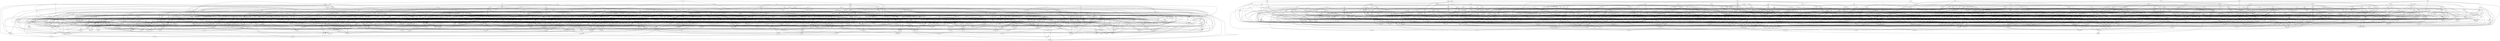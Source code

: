 digraph G {

  rankdir=TB

  graph [ dpi = 300 ]

  1 [label="vtj"]
  2 [label="jvn"]
  3 [label="jzt"]
  4 [label="jcf"]
  5 [label="ccj"]
  6 [label="bgz"]
  7 [label="qxc"]
  8 [label="jqt"]
  9 [label="gkj"]
  10 [label="crd"]
  11 [label="cpd"]
  12 [label="mfx"]
  13 [label="cjg"]
  14 [label="nfh"]
  15 [label="zkn"]
  16 [label="kfz"]
  17 [label="tmz"]
  18 [label="rlv"]
  19 [label="lhc"]
  20 [label="szn"]
  21 [label="hbs"]
  22 [label="qdm"]
  23 [label="tck"]
  24 [label="fff"]
  25 [label="mfj"]
  26 [label="grc"]
  27 [label="dbb"]
  28 [label="ndd"]
  29 [label="snv"]
  30 [label="jll"]
  31 [label="rqt"]
  32 [label="bbm"]
  33 [label="fld"]
  34 [label="hjz"]
  35 [label="znd"]
  36 [label="hgs"]
  37 [label="xdj"]
  38 [label="bcm"]
  39 [label="ssj"]
  40 [label="pdd"]
  41 [label="mfs"]
  42 [label="rbj"]
  43 [label="grl"]
  44 [label="zsz"]
  45 [label="gpn"]
  46 [label="cvs"]
  47 [label="hkj"]
  48 [label="gsj"]
  49 [label="bch"]
  50 [label="dqr"]
  51 [label="ldf"]
  52 [label="fpc"]
  53 [label="vjk"]
  54 [label="qfk"]
  55 [label="jzv"]
  56 [label="rgk"]
  57 [label="bfl"]
  58 [label="vbq"]
  59 [label="jlj"]
  60 [label="bjb"]
  61 [label="nkq"]
  62 [label="nqc"]
  63 [label="xgp"]
  64 [label="blj"]
  65 [label="krx"]
  66 [label="tcb"]
  67 [label="fxt"]
  68 [label="tvq"]
  69 [label="knq"]
  70 [label="xmr"]
  71 [label="psv"]
  72 [label="llq"]
  73 [label="bdt"]
  74 [label="zqk"]
  75 [label="rgt"]
  76 [label="vfh"]
  77 [label="clx"]
  78 [label="gxm"]
  79 [label="vls"]
  80 [label="mgj"]
  81 [label="gnx"]
  82 [label="lfr"]
  83 [label="xhb"]
  84 [label="msh"]
  85 [label="mtm"]
  86 [label="vhn"]
  87 [label="xbk"]
  88 [label="xbb"]
  89 [label="jlq"]
  90 [label="bqb"]
  91 [label="vdd"]
  92 [label="jhd"]
  93 [label="kcp"]
  94 [label="khf"]
  95 [label="qkt"]
  96 [label="skv"]
  97 [label="fgz"]
  98 [label="snl"]
  99 [label="dzm"]
  100 [label="dfr"]
  101 [label="ddr"]
  102 [label="jkl"]
  103 [label="ttm"]
  104 [label="tkc"]
  105 [label="rkx"]
  106 [label="hpk"]
  107 [label="grb"]
  108 [label="ccr"]
  109 [label="fzk"]
  110 [label="rkk"]
  111 [label="zmn"]
  112 [label="ldt"]
  113 [label="jnv"]
  114 [label="sfg"]
  115 [label="lkz"]
  116 [label="vmq"]
  117 [label="vcz"]
  118 [label="fcc"]
  119 [label="vqj"]
  120 [label="qxr"]
  121 [label="xkc"]
  122 [label="nmt"]
  123 [label="lxr"]
  124 [label="ftl"]
  125 [label="qln"]
  126 [label="xhl"]
  127 [label="fml"]
  128 [label="sgv"]
  129 [label="rsn"]
  130 [label="qjk"]
  131 [label="zql"]
  132 [label="fbx"]
  133 [label="fmf"]
  134 [label="hrx"]
  135 [label="kzt"]
  136 [label="zrq"]
  137 [label="xkh"]
  138 [label="mkd"]
  139 [label="jgj"]
  140 [label="hjk"]
  141 [label="tfp"]
  142 [label="zxx"]
  143 [label="hmt"]
  144 [label="ntr"]
  145 [label="fhq"]
  146 [label="rjv"]
  147 [label="kxc"]
  148 [label="hgt"]
  149 [label="fbs"]
  150 [label="hfl"]
  151 [label="gmc"]
  152 [label="lkp"]
  153 [label="nlx"]
  154 [label="vmp"]
  155 [label="jfb"]
  156 [label="jfz"]
  157 [label="vmt"]
  158 [label="hxp"]
  159 [label="rvc"]
  160 [label="sjg"]
  161 [label="nff"]
  162 [label="fcx"]
  163 [label="kpl"]
  164 [label="xhm"]
  165 [label="bxx"]
  166 [label="pnv"]
  167 [label="kfb"]
  168 [label="jfj"]
  169 [label="dhg"]
  170 [label="gvf"]
  171 [label="rhr"]
  172 [label="nmj"]
  173 [label="tzm"]
  174 [label="gvm"]
  175 [label="jtl"]
  176 [label="qxh"]
  177 [label="xrt"]
  178 [label="kfj"]
  179 [label="bzs"]
  180 [label="pmb"]
  181 [label="cqj"]
  182 [label="lbr"]
  183 [label="xfh"]
  184 [label="lhn"]
  185 [label="nbp"]
  186 [label="qvc"]
  187 [label="qbf"]
  188 [label="tpm"]
  189 [label="cdj"]
  190 [label="kjj"]
  191 [label="thx"]
  192 [label="kfx"]
  193 [label="vdp"]
  194 [label="hsg"]
  195 [label="bsx"]
  196 [label="hps"]
  197 [label="dns"]
  198 [label="rbs"]
  199 [label="dtj"]
  200 [label="dzp"]
  201 [label="zxl"]
  202 [label="vmb"]
  203 [label="fxv"]
  204 [label="cqh"]
  205 [label="rfh"]
  206 [label="vhd"]
  207 [label="pzd"]
  208 [label="vgx"]
  209 [label="pzg"]
  210 [label="gnm"]
  211 [label="rxx"]
  212 [label="ddv"]
  213 [label="xfm"]
  214 [label="hlf"]
  215 [label="pbd"]
  216 [label="rfj"]
  217 [label="xmx"]
  218 [label="mbl"]
  219 [label="vpl"]
  220 [label="nsl"]
  221 [label="tfm"]
  222 [label="fqp"]
  223 [label="nfk"]
  224 [label="ctv"]
  225 [label="hnz"]
  226 [label="tlp"]
  227 [label="jbt"]
  228 [label="szd"]
  229 [label="jpd"]
  230 [label="vtv"]
  231 [label="hfc"]
  232 [label="zsb"]
  233 [label="nrz"]
  234 [label="kzd"]
  235 [label="tnb"]
  236 [label="cfn"]
  237 [label="lhq"]
  238 [label="ndr"]
  239 [label="ngc"]
  240 [label="vhh"]
  241 [label="scj"]
  242 [label="sbd"]
  243 [label="svs"]
  244 [label="dkt"]
  245 [label="kmh"]
  246 [label="ztz"]
  247 [label="pgq"]
  248 [label="tgv"]
  249 [label="xqk"]
  250 [label="nbv"]
  251 [label="rdn"]
  252 [label="fdl"]
  253 [label="ksb"]
  254 [label="knb"]
  255 [label="sbq"]
  256 [label="tgm"]
  257 [label="kxb"]
  258 [label="fcf"]
  259 [label="tzt"]
  260 [label="cxz"]
  261 [label="lkl"]
  262 [label="xkv"]
  263 [label="lpl"]
  264 [label="vtt"]
  265 [label="qgx"]
  266 [label="jhk"]
  267 [label="tdx"]
  268 [label="gds"]
  269 [label="gvl"]
  270 [label="dqp"]
  271 [label="sqh"]
  272 [label="gsm"]
  273 [label="mtc"]
  274 [label="vtq"]
  275 [label="qjh"]
  276 [label="cbh"]
  277 [label="ljm"]
  278 [label="cdv"]
  279 [label="rlb"]
  280 [label="dmz"]
  281 [label="zrz"]
  282 [label="fvj"]
  283 [label="ckj"]
  284 [label="qsf"]
  285 [label="zzg"]
  286 [label="jcl"]
  287 [label="hgd"]
  288 [label="mdr"]
  289 [label="qdn"]
  290 [label="gkb"]
  291 [label="mrl"]
  292 [label="xpp"]
  293 [label="fxn"]
  294 [label="jxx"]
  295 [label="zxv"]
  296 [label="pkx"]
  297 [label="zll"]
  298 [label="xfr"]
  299 [label="bvj"]
  300 [label="ncv"]
  301 [label="bjs"]
  302 [label="gkt"]
  303 [label="rqx"]
  304 [label="xcz"]
  305 [label="dmj"]
  306 [label="bkh"]
  307 [label="znt"]
  308 [label="mpj"]
  309 [label="tpr"]
  310 [label="vms"]
  311 [label="htr"]
  312 [label="rvb"]
  313 [label="crh"]
  314 [label="mft"]
  315 [label="jkb"]
  316 [label="xkt"]
  317 [label="ktk"]
  318 [label="xbt"]
  319 [label="tsb"]
  320 [label="qls"]
  321 [label="dnn"]
  322 [label="lnb"]
  323 [label="cbg"]
  324 [label="cfm"]
  325 [label="llt"]
  326 [label="pqr"]
  327 [label="bpt"]
  328 [label="bxz"]
  329 [label="bmm"]
  330 [label="pzf"]
  331 [label="xsq"]
  332 [label="cgp"]
  333 [label="lss"]
  334 [label="jdv"]
  335 [label="dhj"]
  336 [label="nhx"]
  337 [label="qdb"]
  338 [label="dlc"]
  339 [label="rcq"]
  340 [label="drm"]
  341 [label="lqn"]
  342 [label="qnh"]
  343 [label="xvr"]
  344 [label="ccv"]
  345 [label="zmd"]
  346 [label="mvr"]
  347 [label="pcr"]
  348 [label="hkk"]
  349 [label="jtm"]
  350 [label="nbh"]
  351 [label="dps"]
  352 [label="njh"]
  353 [label="vkx"]
  354 [label="dxk"]
  355 [label="qbx"]
  356 [label="jsx"]
  357 [label="khd"]
  358 [label="jgl"]
  359 [label="prx"]
  360 [label="ntd"]
  361 [label="mdx"]
  362 [label="ggn"]
  363 [label="hzr"]
  364 [label="mfh"]
  365 [label="fcd"]
  366 [label="lsl"]
  367 [label="vdn"]
  368 [label="pxf"]
  369 [label="kch"]
  370 [label="dzv"]
  371 [label="ttf"]
  372 [label="zrc"]
  373 [label="scs"]
  374 [label="ccq"]
  375 [label="bgl"]
  376 [label="xvb"]
  377 [label="ggx"]
  378 [label="skp"]
  379 [label="rvk"]
  380 [label="mlv"]
  381 [label="vfd"]
  382 [label="mfl"]
  383 [label="mkr"]
  384 [label="lnh"]
  385 [label="clv"]
  386 [label="jks"]
  387 [label="krr"]
  388 [label="kqb"]
  389 [label="nst"]
  390 [label="bsc"]
  391 [label="pjh"]
  392 [label="sbk"]
  393 [label="zkr"]
  394 [label="pkz"]
  395 [label="qzm"]
  396 [label="lkj"]
  397 [label="kqh"]
  398 [label="tsl"]
  399 [label="gbn"]
  400 [label="kqp"]
  401 [label="lxn"]
  402 [label="mhm"]
  403 [label="xfs"]
  404 [label="zzx"]
  405 [label="sxp"]
  406 [label="qdh"]
  407 [label="dmr"]
  408 [label="hfp"]
  409 [label="mmd"]
  410 [label="rxn"]
  411 [label="htc"]
  412 [label="shb"]
  413 [label="xfx"]
  414 [label="cfr"]
  415 [label="bxc"]
  416 [label="lbl"]
  417 [label="lrj"]
  418 [label="llg"]
  419 [label="vzz"]
  420 [label="qrr"]
  421 [label="rbf"]
  422 [label="nnj"]
  423 [label="qtl"]
  424 [label="dsm"]
  425 [label="nrh"]
  426 [label="mfq"]
  427 [label="gnt"]
  428 [label="sjb"]
  429 [label="vcg"]
  430 [label="gjz"]
  431 [label="fvt"]
  432 [label="nsz"]
  433 [label="gmq"]
  434 [label="shm"]
  435 [label="tzx"]
  436 [label="zjg"]
  437 [label="bkr"]
  438 [label="qht"]
  439 [label="xtk"]
  440 [label="vxv"]
  441 [label="nkz"]
  442 [label="hlt"]
  443 [label="rfp"]
  444 [label="qnk"]
  445 [label="qkn"]
  446 [label="xds"]
  447 [label="dsp"]
  448 [label="pcs"]
  449 [label="pzs"]
  450 [label="zmc"]
  451 [label="gvv"]
  452 [label="gvs"]
  453 [label="mgx"]
  454 [label="czp"]
  455 [label="grs"]
  456 [label="zps"]
  457 [label="dtc"]
  458 [label="bfs"]
  459 [label="dbl"]
  460 [label="mkb"]
  461 [label="mlt"]
  462 [label="zjz"]
  463 [label="qpk"]
  464 [label="tjs"]
  465 [label="xxj"]
  466 [label="bvs"]
  467 [label="lvf"]
  468 [label="dtx"]
  469 [label="frz"]
  470 [label="jhv"]
  471 [label="fgv"]
  472 [label="tpt"]
  473 [label="sbs"]
  474 [label="sgs"]
  475 [label="kfp"]
  476 [label="xmb"]
  477 [label="cqk"]
  478 [label="xpv"]
  479 [label="vzq"]
  480 [label="vst"]
  481 [label="mhs"]
  482 [label="vbh"]
  483 [label="dvk"]
  484 [label="ksq"]
  485 [label="fvr"]
  486 [label="hpf"]
  487 [label="ddj"]
  488 [label="djp"]
  489 [label="bmv"]
  490 [label="gff"]
  491 [label="gxq"]
  492 [label="pll"]
  493 [label="rrv"]
  494 [label="dnh"]
  495 [label="xkq"]
  496 [label="nzl"]
  497 [label="dbd"]
  498 [label="xgz"]
  499 [label="rxh"]
  500 [label="lhh"]
  501 [label="mjk"]
  502 [label="bgm"]
  503 [label="pvc"]
  504 [label="xtm"]
  505 [label="pfq"]
  506 [label="vjh"]
  507 [label="gzs"]
  508 [label="ttc"]
  509 [label="jxg"]
  510 [label="qrv"]
  511 [label="ptr"]
  512 [label="qhk"]
  513 [label="tsc"]
  514 [label="bqf"]
  515 [label="lvd"]
  516 [label="tth"]
  517 [label="kcb"]
  518 [label="lbk"]
  519 [label="dmb"]
  520 [label="hkp"]
  521 [label="rfg"]
  522 [label="rhd"]
  523 [label="gfh"]
  524 [label="gps"]
  525 [label="xhn"]
  526 [label="kpt"]
  527 [label="sgq"]
  528 [label="qbc"]
  529 [label="bxj"]
  530 [label="lpx"]
  531 [label="mck"]
  532 [label="ckp"]
  533 [label="npt"]
  534 [label="fhg"]
  535 [label="jss"]
  536 [label="rkg"]
  537 [label="clb"]
  538 [label="pbj"]
  539 [label="gjq"]
  540 [label="hmp"]
  541 [label="zxg"]
  542 [label="sqg"]
  543 [label="nds"]
  544 [label="smc"]
  545 [label="tdf"]
  546 [label="chp"]
  547 [label="tbv"]
  548 [label="hdk"]
  549 [label="mxr"]
  550 [label="zcx"]
  551 [label="jgx"]
  552 [label="hnt"]
  553 [label="hlj"]
  554 [label="drc"]
  555 [label="jsc"]
  556 [label="vkb"]
  557 [label="slr"]
  558 [label="tzr"]
  559 [label="lcj"]
  560 [label="jxh"]
  561 [label="sxz"]
  562 [label="ztf"]
  563 [label="lzr"]
  564 [label="vmc"]
  565 [label="rpt"]
  566 [label="sdj"]
  567 [label="jjr"]
  568 [label="htm"]
  569 [label="kbx"]
  570 [label="vpn"]
  571 [label="dvd"]
  572 [label="kkx"]
  573 [label="jzh"]
  574 [label="ztx"]
  575 [label="rbv"]
  576 [label="fzt"]
  577 [label="qkq"]
  578 [label="jxb"]
  579 [label="dvb"]
  580 [label="fsh"]
  581 [label="qdr"]
  582 [label="ndm"]
  583 [label="sff"]
  584 [label="kkh"]
  585 [label="tgs"]
  586 [label="tkx"]
  587 [label="dsv"]
  588 [label="ntz"]
  589 [label="khl"]
  590 [label="zpc"]
  591 [label="hdd"]
  592 [label="xpb"]
  593 [label="hsz"]
  594 [label="qtv"]
  595 [label="hbv"]
  596 [label="gmm"]
  597 [label="mjt"]
  598 [label="sdt"]
  599 [label="fgq"]
  600 [label="mkg"]
  601 [label="vpk"]
  602 [label="knt"]
  603 [label="clt"]
  604 [label="ccg"]
  605 [label="hnx"]
  606 [label="bkc"]
  607 [label="ljx"]
  608 [label="kns"]
  609 [label="vss"]
  610 [label="cqs"]
  611 [label="vbf"]
  612 [label="hdj"]
  613 [label="jkt"]
  614 [label="tsr"]
  615 [label="gjm"]
  616 [label="gcj"]
  617 [label="kvm"]
  618 [label="jjl"]
  619 [label="lds"]
  620 [label="bjf"]
  621 [label="tnd"]
  622 [label="lnt"]
  623 [label="ztn"]
  624 [label="tgg"]
  625 [label="fgf"]
  626 [label="dzq"]
  627 [label="bpp"]
  628 [label="xjj"]
  629 [label="lgg"]
  630 [label="lgq"]
  631 [label="gml"]
  632 [label="gjc"]
  633 [label="bqk"]
  634 [label="xjv"]
  635 [label="fsq"]
  636 [label="hbk"]
  637 [label="fct"]
  638 [label="jmh"]
  639 [label="xgb"]
  640 [label="nqz"]
  641 [label="sns"]
  642 [label="kdk"]
  643 [label="grt"]
  644 [label="qpc"]
  645 [label="nmg"]
  646 [label="hsd"]
  647 [label="mqg"]
  648 [label="qzd"]
  649 [label="dlt"]
  650 [label="pnb"]
  651 [label="vbc"]
  652 [label="czh"]
  653 [label="bdf"]
  654 [label="csc"]
  655 [label="ttg"]
  656 [label="bbb"]
  657 [label="dtr"]
  658 [label="xvx"]
  659 [label="vrs"]
  660 [label="qrz"]
  661 [label="nll"]
  662 [label="bmj"]
  663 [label="rvj"]
  664 [label="fjl"]
  665 [label="lkg"]
  666 [label="vtg"]
  667 [label="slv"]
  668 [label="rfm"]
  669 [label="hrl"]
  670 [label="kmq"]
  671 [label="rph"]
  672 [label="kkz"]
  673 [label="lvr"]
  674 [label="cmv"]
  675 [label="mrx"]
  676 [label="xpx"]
  677 [label="ghb"]
  678 [label="vxx"]
  679 [label="svn"]
  680 [label="hmn"]
  681 [label="pcz"]
  682 [label="hjp"]
  683 [label="njx"]
  684 [label="vjr"]
  685 [label="ngb"]
  686 [label="xqm"]
  687 [label="ftn"]
  688 [label="jck"]
  689 [label="rtx"]
  690 [label="nlf"]
  691 [label="zvp"]
  692 [label="vsd"]
  693 [label="prf"]
  694 [label="rkn"]
  695 [label="rrh"]
  696 [label="vpf"]
  697 [label="ndt"]
  698 [label="mtj"]
  699 [label="ggq"]
  700 [label="tqk"]
  701 [label="ghq"]
  702 [label="skl"]
  703 [label="rhx"]
  704 [label="snn"]
  705 [label="pss"]
  706 [label="knh"]
  707 [label="ffq"]
  708 [label="rjk"]
  709 [label="vzs"]
  710 [label="ksj"]
  711 [label="pnl"]
  712 [label="nss"]
  713 [label="prh"]
  714 [label="qgn"]
  715 [label="hdt"]
  716 [label="zvs"]
  717 [label="cfk"]
  718 [label="zpk"]
  719 [label="fgc"]
  720 [label="fmd"]
  721 [label="spq"]
  722 [label="rxg"]
  723 [label="hdr"]
  724 [label="tpx"]
  725 [label="cxx"]
  726 [label="djg"]
  727 [label="cgb"]
  728 [label="vfs"]
  729 [label="qfb"]
  730 [label="tkl"]
  731 [label="xgh"]
  732 [label="csk"]
  733 [label="pkj"]
  734 [label="hmv"]
  735 [label="vjj"]
  736 [label="blh"]
  737 [label="srf"]
  738 [label="dzd"]
  739 [label="bdb"]
  740 [label="sdl"]
  741 [label="cbm"]
  742 [label="lzq"]
  743 [label="zfr"]
  744 [label="hpx"]
  745 [label="lcd"]
  746 [label="sbp"]
  747 [label="qqm"]
  748 [label="tkp"]
  749 [label="gcv"]
  750 [label="kqc"]
  751 [label="hlx"]
  752 [label="qzb"]
  753 [label="psh"]
  754 [label="chm"]
  755 [label="dzc"]
  756 [label="tlx"]
  757 [label="njj"]
  758 [label="zks"]
  759 [label="krl"]
  760 [label="vnt"]
  761 [label="gtk"]
  762 [label="hnm"]
  763 [label="dpj"]
  764 [label="nqj"]
  765 [label="gmx"]
  766 [label="pxx"]
  767 [label="gjh"]
  768 [label="szx"]
  769 [label="hnp"]
  770 [label="qph"]
  771 [label="mnh"]
  772 [label="knr"]
  773 [label="qtf"]
  774 [label="cxh"]
  775 [label="ljl"]
  776 [label="sxk"]
  777 [label="hsb"]
  778 [label="tpb"]
  779 [label="jnz"]
  780 [label="frh"]
  781 [label="zsq"]
  782 [label="gfp"]
  783 [label="kcv"]
  784 [label="ldr"]
  785 [label="nlv"]
  786 [label="rqj"]
  787 [label="rsp"]
  788 [label="gbx"]
  789 [label="lpb"]
  790 [label="nkd"]
  791 [label="pgx"]
  792 [label="tqd"]
  793 [label="kjk"]
  794 [label="klz"]
  795 [label="tmx"]
  796 [label="dkl"]
  797 [label="knc"]
  798 [label="vmz"]
  799 [label="llv"]
  800 [label="zlx"]
  801 [label="zch"]
  802 [label="jcv"]
  803 [label="mhk"]
  804 [label="bdk"]
  805 [label="lxf"]
  806 [label="vxl"]
  807 [label="btf"]
  808 [label="pvn"]
  809 [label="kck"]
  810 [label="rpb"]
  811 [label="cmp"]
  812 [label="xvd"]
  813 [label="nkt"]
  814 [label="bnv"]
  815 [label="gst"]
  816 [label="vnk"]
  817 [label="xrk"]
  818 [label="lgr"]
  819 [label="fns"]
  820 [label="fxj"]
  821 [label="mzf"]
  822 [label="jfv"]
  823 [label="kcc"]
  824 [label="rdj"]
  825 [label="crc"]
  826 [label="hld"]
  827 [label="xhz"]
  828 [label="sgf"]
  829 [label="dmx"]
  830 [label="dbt"]
  831 [label="fdp"]
  832 [label="kxn"]
  833 [label="grj"]
  834 [label="mgp"]
  835 [label="vdb"]
  836 [label="psk"]
  837 [label="sxf"]
  838 [label="khb"]
  839 [label="jdq"]
  840 [label="mtb"]
  841 [label="nxr"]
  842 [label="tmg"]
  843 [label="phf"]
  844 [label="xnd"]
  845 [label="spn"]
  846 [label="hqq"]
  847 [label="lpm"]
  848 [label="gzb"]
  849 [label="fxr"]
  850 [label="zpt"]
  851 [label="fpf"]
  852 [label="ppj"]
  853 [label="vrc"]
  854 [label="pxl"]
  855 [label="jdl"]
  856 [label="gkk"]
  857 [label="hsm"]
  858 [label="vnm"]
  859 [label="tpp"]
  860 [label="ddl"]
  861 [label="jgp"]
  862 [label="cvx"]
  863 [label="zqp"]
  864 [label="vhz"]
  865 [label="hkx"]
  866 [label="bbs"]
  867 [label="fkg"]
  868 [label="kct"]
  869 [label="hjd"]
  870 [label="qzp"]
  871 [label="zzq"]
  872 [label="zzm"]
  873 [label="flg"]
  874 [label="dnp"]
  875 [label="hxs"]
  876 [label="jbp"]
  877 [label="qvl"]
  878 [label="qkc"]
  879 [label="xbq"]
  880 [label="thf"]
  881 [label="cnt"]
  882 [label="bjt"]
  883 [label="sbx"]
  884 [label="qdp"]
  885 [label="njn"]
  886 [label="scd"]
  887 [label="clp"]
  888 [label="txv"]
  889 [label="pnj"]
  890 [label="rqk"]
  891 [label="sqv"]
  892 [label="lpd"]
  893 [label="jdj"]
  894 [label="tmp"]
  895 [label="qfj"]
  896 [label="zfj"]
  897 [label="mxg"]
  898 [label="rbt"]
  899 [label="xks"]
  900 [label="dhv"]
  901 [label="rsd"]
  902 [label="frr"]
  903 [label="ktz"]
  904 [label="tks"]
  905 [label="vrp"]
  906 [label="nps"]
  907 [label="drt"]
  908 [label="sfd"]
  909 [label="ppr"]
  910 [label="mlq"]
  911 [label="qsh"]
  912 [label="qbq"]
  913 [label="zkm"]
  914 [label="gvj"]
  915 [label="ctg"]
  916 [label="blx"]
  917 [label="lrm"]
  918 [label="pqv"]
  919 [label="fzf"]
  920 [label="sss"]
  921 [label="ctr"]
  922 [label="dfp"]
  923 [label="bgh"]
  924 [label="dpr"]
  925 [label="rmv"]
  926 [label="pzn"]
  927 [label="fpz"]
  928 [label="rkv"]
  929 [label="zlr"]
  930 [label="rcx"]
  931 [label="txp"]
  932 [label="hvf"]
  933 [label="kqg"]
  934 [label="fqx"]
  935 [label="rlc"]
  936 [label="kqn"]
  937 [label="rtj"]
  938 [label="rfr"]
  939 [label="grg"]
  940 [label="krf"]
  941 [label="gtn"]
  942 [label="ptn"]
  943 [label="shz"]
  944 [label="kmj"]
  945 [label="jzj"]
  946 [label="bnk"]
  947 [label="nxv"]
  948 [label="qfd"]
  949 [label="scg"]
  950 [label="ddz"]
  951 [label="kvt"]
  952 [label="vcs"]
  953 [label="vsl"]
  954 [label="grx"]
  955 [label="ltx"]
  956 [label="bjr"]
  957 [label="pgn"]
  958 [label="qcb"]
  959 [label="blk"]
  960 [label="fgp"]
  961 [label="rth"]
  962 [label="qfx"]
  963 [label="tsh"]
  964 [label="jfx"]
  965 [label="xfq"]
  966 [label="mtt"]
  967 [label="kdf"]
  968 [label="kpc"]
  969 [label="rrn"]
  970 [label="lnn"]
  971 [label="ncc"]
  972 [label="stb"]
  973 [label="rdl"]
  974 [label="gqz"]
  975 [label="gnk"]
  976 [label="dpz"]
  977 [label="dkz"]
  978 [label="zsj"]
  979 [label="pfz"]
  980 [label="bcb"]
  981 [label="rlh"]
  982 [label="rqp"]
  983 [label="zlj"]
  984 [label="jvg"]
  985 [label="nld"]
  986 [label="fvq"]
  987 [label="xpd"]
  988 [label="gcl"]
  989 [label="rjd"]
  990 [label="njg"]
  991 [label="jnl"]
  992 [label="msl"]
  993 [label="ztd"]
  994 [label="ktg"]
  995 [label="rrc"]
  996 [label="rlg"]
  997 [label="msg"]
  998 [label="nkf"]
  999 [label="gsr"]
  1000 [label="qbb"]
  1001 [label="gdh"]
  1002 [label="qkj"]
  1003 [label="sqc"]
  1004 [label="vfp"]
  1005 [label="zqb"]
  1006 [label="snj"]
  1007 [label="vdt"]
  1008 [label="nbn"]
  1009 [label="fxm"]
  1010 [label="fjp"]
  1011 [label="dcv"]
  1012 [label="mlp"]
  1013 [label="kjv"]
  1014 [label="fqk"]
  1015 [label="gtl"]
  1016 [label="qpx"]
  1017 [label="prd"]
  1018 [label="rxk"]
  1019 [label="bpb"]
  1020 [label="nhs"]
  1021 [label="crv"]
  1022 [label="ffv"]
  1023 [label="xzm"]
  1024 [label="bqs"]
  1025 [label="ghg"]
  1026 [label="qng"]
  1027 [label="rzq"]
  1028 [label="fmz"]
  1029 [label="rtd"]
  1030 [label="slf"]
  1031 [label="fxl"]
  1032 [label="grv"]
  1033 [label="txk"]
  1034 [label="fdq"]
  1035 [label="pxq"]
  1036 [label="xxl"]
  1037 [label="hzz"]
  1038 [label="bqh"]
  1039 [label="zth"]
  1040 [label="bvg"]
  1041 [label="pzk"]
  1042 [label="zfv"]
  1043 [label="tjx"]
  1044 [label="jcp"]
  1045 [label="lzx"]
  1046 [label="thm"]
  1047 [label="tvr"]
  1048 [label="tss"]
  1049 [label="kvv"]
  1050 [label="ljd"]
  1051 [label="dht"]
  1052 [label="sfn"]
  1053 [label="kgs"]
  1054 [label="xzd"]
  1055 [label="qxt"]
  1056 [label="nqs"]
  1057 [label="vtl"]
  1058 [label="vfb"]
  1059 [label="sgd"]
  1060 [label="kbp"]
  1061 [label="rfs"]
  1062 [label="tzz"]
  1063 [label="nfg"]
  1064 [label="pmk"]
  1065 [label="nph"]
  1066 [label="hfn"]
  1067 [label="cpx"]
  1068 [label="znz"]
  1069 [label="zht"]
  1070 [label="bcx"]
  1071 [label="vhv"]
  1072 [label="kzf"]
  1073 [label="pxv"]
  1074 [label="cqm"]
  1075 [label="vnb"]
  1076 [label="vps"]
  1077 [label="xvv"]
  1078 [label="kxh"]
  1079 [label="hrn"]
  1080 [label="snd"]
  1081 [label="hnl"]
  1082 [label="zmh"]
  1083 [label="vdc"]
  1084 [label="sqb"]
  1085 [label="fdb"]
  1086 [label="nfc"]
  1087 [label="zpr"]
  1088 [label="vlg"]
  1089 [label="fgl"]
  1090 [label="jzp"]
  1091 [label="sjp"]
  1092 [label="rpd"]
  1093 [label="nzg"]
  1094 [label="czj"]
  1095 [label="dnz"]
  1096 [label="vzl"]
  1097 [label="vgk"]
  1098 [label="hdz"]
  1099 [label="msb"]
  1100 [label="xqh"]
  1101 [label="kft"]
  1102 [label="csq"]
  1103 [label="fkc"]
  1104 [label="cts"]
  1105 [label="znh"]
  1106 [label="ftc"]
  1107 [label="lfq"]
  1108 [label="mmh"]
  1109 [label="fxb"]
  1110 [label="bhz"]
  1111 [label="dpm"]
  1112 [label="cjl"]
  1113 [label="tqb"]
  1114 [label="jzn"]
  1115 [label="gbv"]
  1116 [label="tvh"]
  1117 [label="pfn"]
  1118 [label="qtk"]
  1119 [label="rzj"]
  1120 [label="dnr"]
  1121 [label="pzt"]
  1122 [label="trb"]
  1123 [label="qjl"]
  1124 [label="vcb"]
  1125 [label="cpb"]
  1126 [label="xcd"]
  1127 [label="pvp"]
  1128 [label="tln"]
  1129 [label="gzk"]
  1130 [label="znk"]
  1131 [label="ddp"]
  1132 [label="lvb"]
  1133 [label="phn"]
  1134 [label="szj"]
  1135 [label="txg"]
  1136 [label="rvl"]
  1137 [label="pfh"]
  1138 [label="txf"]
  1139 [label="mtx"]
  1140 [label="bgs"]
  1141 [label="xgd"]
  1142 [label="blr"]
  1143 [label="zpm"]
  1144 [label="bnh"]
  1145 [label="nlm"]
  1146 [label="srn"]
  1147 [label="sbb"]
  1148 [label="gsz"]
  1149 [label="sgt"]
  1150 [label="xft"]
  1151 [label="mbx"]
  1152 [label="snc"]
  1153 [label="ndx"]
  1154 [label="cmq"]
  1155 [label="qqb"]
  1156 [label="nqd"]
  1157 [label="zgz"]
  1158 [label="dsr"]
  1159 [label="fzx"]
  1160 [label="tpl"]
  1161 [label="qnf"]
  1162 [label="jtg"]
  1163 [label="gfd"]
  1164 [label="tsg"]
  1165 [label="jpb"]
  1166 [label="gcm"]
  1167 [label="mvg"]
  1168 [label="ndp"]
  1169 [label="zkp"]
  1170 [label="gtx"]
  1171 [label="jmm"]
  1172 [label="qcm"]
  1173 [label="ssk"]
  1174 [label="kqk"]
  1175 [label="hjx"]
  1176 [label="zhv"]
  1177 [label="jsh"]
  1178 [label="mlj"]
  1179 [label="fck"]
  1180 [label="qrj"]
  1181 [label="hsl"]
  1182 [label="dtl"]
  1183 [label="bqv"]
  1184 [label="qvp"]
  1185 [label="shx"]
  1186 [label="pkr"]
  1187 [label="brv"]
  1188 [label="tfx"]
  1189 [label="qsl"]
  1190 [label="gmn"]
  1191 [label="gft"]
  1192 [label="dth"]
  1193 [label="srq"]
  1194 [label="nxk"]
  1195 [label="fbd"]
  1196 [label="zdk"]
  1197 [label="skz"]
  1198 [label="zlm"]
  1199 [label="tzj"]
  1200 [label="tlt"]
  1201 [label="khm"]
  1202 [label="rst"]
  1203 [label="trf"]
  1204 [label="zhk"]
  1205 [label="gsl"]
  1206 [label="cdz"]
  1207 [label="dcp"]
  1208 [label="tmm"]
  1209 [label="djl"]
  1210 [label="vkl"]
  1211 [label="hmf"]
  1212 [label="grn"]
  1213 [label="qhj"]
  1214 [label="vrm"]
  1215 [label="xlt"]
  1216 [label="gzm"]
  1217 [label="bqx"]
  1218 [label="bbv"]
  1219 [label="kxz"]
  1220 [label="xlb"]
  1221 [label="fbn"]
  1222 [label="mzt"]
  1223 [label="dcf"]
  1224 [label="zvr"]
  1225 [label="vvj"]
  1226 [label="ngh"]
  1227 [label="vvr"]
  1228 [label="vtn"]
  1229 [label="npq"]
  1230 [label="lbb"]
  1231 [label="lfk"]
  1232 [label="rmj"]
  1233 [label="prl"]
  1234 [label="ptb"]
  1235 [label="vts"]
  1236 [label="jhm"]
  1237 [label="jhb"]
  1238 [label="xzc"]
  1239 [label="fhm"]
  1240 [label="cnk"]
  1241 [label="rrg"]
  1242 [label="fzp"]
  1243 [label="skd"]
  1244 [label="tlm"]
  1245 [label="qjf"]
  1246 [label="gxz"]
  1247 [label="jvt"]
  1248 [label="kxg"]
  1249 [label="fgn"]
  1250 [label="knk"]
  1251 [label="slx"]
  1252 [label="gfl"]
  1253 [label="xbv"]
  1254 [label="kbq"]
  1255 [label="xsb"]
  1256 [label="ppz"]
  1257 [label="gvc"]
  1258 [label="fnk"]
  1259 [label="ghx"]
  1260 [label="vzc"]
  1261 [label="hdn"]
  1262 [label="chk"]
  1263 [label="vqd"]
  1264 [label="rhc"]
  1265 [label="qnv"]
  1266 [label="txz"]
  1267 [label="fqc"]
  1268 [label="lqr"]
  1269 [label="fmj"]
  1270 [label="dlj"]
  1271 [label="svf"]
  1272 [label="hcx"]
  1273 [label="qzk"]
  1274 [label="fng"]
  1275 [label="jbs"]
  1276 [label="bzl"]
  1277 [label="kvp"]
  1278 [label="pxr"]
  1279 [label="cfh"]
  1280 [label="vpd"]
  1281 [label="jff"]
  1282 [label="tqp"]
  1283 [label="jdp"]
  1284 [label="xtj"]
  1285 [label="thk"]
  1286 [label="kml"]
  1287 [label="dkn"]
  1288 [label="vkn"]
  1289 [label="fhv"]
  1290 [label="zqc"]
  1291 [label="dff"]
  1292 [label="nmm"]
  1293 [label="nbc"]
  1294 [label="qfq"]
  1295 [label="npz"]
  1296 [label="bhl"]
  1297 [label="dmf"]
  1298 [label="mhq"]
  1299 [label="jvl"]
  1300 [label="fjz"]
  1301 [label="cmt"]
  1302 [label="bns"]
  1303 [label="ldl"]
  1304 [label="tbx"]
  1305 [label="fkf"]
  1306 [label="csv"]
  1307 [label="xnk"]
  1308 [label="kxx"]
  1309 [label="sxv"]
  1310 [label="xmj"]
  1311 [label="crk"]
  1312 [label="mjn"]
  1313 [label="trl"]
  1314 [label="cjm"]
  1315 [label="fcb"]
  1316 [label="hjm"]
  1317 [label="bqp"]
  1318 [label="jfr"]
  1319 [label="rsr"]
  1320 [label="gbq"]
  1321 [label="pbx"]
  1322 [label="sjq"]
  1323 [label="jmq"]
  1324 [label="pbc"]
  1325 [label="nzs"]
  1326 [label="zrk"]
  1327 [label="hvp"]
  1328 [label="vnc"]
  1329 [label="kzl"]
  1330 [label="czf"]
  1331 [label="jgs"]
  1332 [label="gsq"]
  1333 [label="svh"]
  1334 [label="xcv"]
  1335 [label="prs"]
  1336 [label="bft"]
  1337 [label="bvf"]
  1338 [label="tgt"]
  1339 [label="cvk"]
  1340 [label="vvb"]
  1341 [label="pqn"]
  1342 [label="lxh"]
  1343 [label="pkh"]
  1344 [label="djk"]
  1345 [label="jcm"]
  1346 [label="zdv"]
  1347 [label="cqr"]
  1348 [label="qlf"]
  1349 [label="pls"]
  1350 [label="tkh"]
  1351 [label="dkd"]
  1352 [label="ctt"]
  1353 [label="krk"]
  1354 [label="nhf"]
  1355 [label="fxk"]
  1356 [label="dkr"]
  1357 [label="hzv"]
  1358 [label="zhf"]
  1359 [label="kpv"]
  1360 [label="xsv"]
  1361 [label="qfl"]
  1362 [label="lrl"]
  1363 [label="tzh"]
  1364 [label="nfq"]
  1365 [label="ckv"]
  1366 [label="mxm"]
  1367 [label="jsv"]
  1368 [label="rbr"]
  1369 [label="pgp"]
  1370 [label="mgb"]
  1371 [label="srj"]
  1372 [label="knf"]
  1373 [label="qkr"]
  1374 [label="nhg"]
  1375 [label="qzq"]
  1376 [label="cqc"]
  1377 [label="zdg"]
  1378 [label="bbh"]
  1379 [label="qhc"]
  1380 [label="gcd"]
  1381 [label="gnv"]
  1382 [label="gdp"]
  1383 [label="zst"]
  1384 [label="snr"]
  1385 [label="bcf"]
  1386 [label="qgl"]
  1387 [label="sqp"]
  1388 [label="xzt"]
  1389 [label="xqp"]
  1390 [label="mmg"]
  1391 [label="mkk"]
  1392 [label="fvg"]
  1393 [label="rnh"]
  1394 [label="xqx"]
  1395 [label="gfv"]
  1396 [label="pmv"]
  1397 [label="jdh"]
  1398 [label="bsz"]
  1399 [label="sld"]
  1400 [label="lqg"]
  1401 [label="xst"]
  1402 [label="zdz"]
  1403 [label="vtr"]
  1404 [label="hmk"]
  1405 [label="ngk"]
  1406 [label="fzs"]
  1407 [label="pkt"]
  1408 [label="qvt"]
  1409 [label="zmt"]
  1410 [label="hnb"]
  1411 [label="gxf"]
  1412 [label="nqb"]
  1413 [label="nth"]
  1414 [label="jnj"]
  1415 [label="rtl"]
  1416 [label="npm"]
  1417 [label="hzf"]
  1418 [label="vqm"]
  1419 [label="cnv"]
  1420 [label="nqp"]
  1421 [label="qgz"]
  1422 [label="bjh"]
  1423 [label="kkn"]
  1424 [label="spg"]
  1425 [label="msp"]
  1426 [label="chd"]
  1427 [label="ltd"]
  1428 [label="zpg"]
  1429 [label="tkz"]
  1430 [label="pgk"]
  1431 [label="jkr"]
  1432 [label="ljh"]
  1433 [label="mgk"]
  1434 [label="qmb"]
  1435 [label="nbg"]
  1436 [label="hgg"]
  1437 [label="vqx"]
  1438 [label="lqq"]
  1439 [label="jpn"]
  1440 [label="tls"]
  1441 [label="xsx"]
  1442 [label="fqt"]
  1443 [label="ktn"]
  1444 [label="xpl"]
  1445 [label="gqh"]
  1446 [label="zmr"]
  1447 [label="hqx"]
  1448 [label="cqn"]
  1449 [label="hcs"]
  1450 [label="dsx"]
  1451 [label="cht"]
  1452 [label="kxv"]
  1453 [label="gmt"]
  1454 [label="hll"]
  1455 [label="rlk"]
  1456 [label="zlg"]
  1457 [label="kmc"]
  1458 [label="fnt"]
  1459 [label="ctj"]
  1460 [label="ccz"]
  1461 [label="xnq"]
  1462 [label="lsx"]
  1463 [label="bjm"]
  1464 [label="zcq"]
  1465 [label="nnt"]
  1466 [label="cst"]
  1467 [label="lcv"]
  1468 [label="tcg"]
  1469 [label="zld"]
  1470 [label="lhm"]
  1471 [label="slp"]
  1472 [label="zjj"]
  1473 [label="lvm"]
  1474 [label="zjr"]
  1475 [label="rlt"]
  1476 [label="mth"]
  1477 [label="vfg"]
  1478 [label="hdh"]
  1479 [label="gzq"]
  1480 [label="pmp"]
  1481 [label="klx"]
  1482 [label="chh"]
  1483 [label="hcv"]
  1484 [label="hlb"]
  1485 [label="bzh"]
  1486 [label="gnc"]
  1487 [label="clh"]
  1488 [label="cxg"]
  1489 [label="qbm"]
  1490 [label="tzp"]
  1491 [label="hrc"]
  1492 [label="qpf"]
  1493 [label="pdn"]
  1494 [label="gvq"]
  1495 [label="dxc"]
  1496 [label="bdm"]
  1497 [label="cxb"]
  1498 [label="qrg"]
  1499 [label="jgf"]
  1500 [label="qst"]
  1501 [label="vxb"]
  1502 [label="plx"]
  1503 [label="xzg"]
  1504 [label="qxg"]
  1505 [label="sbj"]
  1506 [label="skm"]
  1507 [label="kgq"]
  1508 [label="zqf"]
  1509 [label="zfx"]
  1510 [label="jkn"]
  1511 [label="mdm"]
  1512 [label="tqq"]
  1513 [label="snh"]
  1514 [label="gsc"]
  1515 [label="szc"]
  1516 [label="bxv"]
  1517 [label="pdh"]
  1518 [label="rrk"]
  1519 [label="gmz"]
  1520 [label="rqr"]
  1521 [label="vsk"]
  1522 [label="hlc"]
  1523 [label="hvr"]
  1524 [label="pdl"]
  1525 [label="vgv"]
  1526 [label="ktb"]
  1527 [label="psr"]
  1528 [label="mld"]
  1529 [label="pgm"]
  1530 [label="pjm"]
  1531 [label="pjz"]
  1532 [label="hbl"]
  1533 [label="tkj"]
  1534 [label="hrf"]
  1535 [label="lgp"]
  1536 [label="sxm"]
  1537 [label="xmc"]
  1538 [label="mhv"]
  1539 [label="scl"]
  1540 [label="bpg"]
  1541 [label="jdn"]
  1542 [label="zrm"]
  1543 [label="mcl"]
  1544 [label="qnb"]
  1545 [label="gfn"]

  1 -> 2,3,4;
  3 -> 484;
  4 -> 538,527;
  5 -> 6,7,8,9;
  6 -> 665,615,366;
  7 -> 1349,937,375;
  8 -> 1097,1049,1098;
  9 -> 139;
  10 -> 11,12,13,14;
  11 -> 320;
  15 -> 16,17,18,19;
  19 -> 1115,491,96,1163;
  20 -> 21,22,23;
  23 -> 910;
  24 -> 25,26;
  25 -> 46,397,398;
  26 -> 390,899,77;
  27 -> 28;
  28 -> 715,417;
  29 -> 30,31,32,33;
  30 -> 575,1191,1192;
  31 -> 391,854,855;
  34 -> 35,36,37;
  35 -> 316,317,318;
  36 -> 299;
  37 -> 1086,721;
  38 -> 39,40,41,42,43;
  40 -> 263,124,290;
  41 -> 1065,1091,651;
  43 -> 331;
  44 -> 45,46,47,48;
  46 -> 1385;
  49 -> 50;
  50 -> 432;
  51 -> 52;
  52 -> 1166;
  53 -> 54,55,56;
  55 -> 924,878;
  56 -> 227;
  57 -> 58,59,60,61;
  58 -> 107,128;
  59 -> 526;
  60 -> 276;
  62 -> 63,64,65,66;
  63 -> 788;
  64 -> 894,1402,18;
  65 -> 1266,1529;
  66 -> 1027,1028,919,663;
  67 -> 68,69;
  70 -> 71,72,73;
  71 -> 1051;
  73 -> 126;
  74 -> 75,76,77,78;
  75 -> 1237,240,964;
  76 -> 54;
  79 -> 24,80,81;
  82 -> 83,84;
  85 -> 86,87,88,89;
  86 -> 422,1312;
  87 -> 343,1102;
  89 -> 741,642,177;
  90 -> 91,92,93,94;
  92 -> 1038,250,897;
  93 -> 517,518,519;
  94 -> 367,891;
  95 -> 96,33,97,98,99;
  97 -> 338;
  98 -> 635,1338;
  100 -> 101;
  101 -> 874;
  102 -> 103;
  104 -> 105,106;
  105 -> 729,436;
  107 -> 108;
  108 -> 488;
  109 -> 110,111,112;
  110 -> 1382,1291;
  111 -> 1112,1233,855;
  112 -> 1075;
  113 -> 114,115;
  115 -> 799,1087;
  116 -> 117,118,119,71;
  117 -> 368,1349,140;
  118 -> 647,488;
  119 -> 438;
  120 -> 121,122;
  122 -> 527,706;
  123 -> 124,125;
  125 -> 210;
  126 -> 839;
  127 -> 128,129;
  129 -> 96;
  130 -> 131,132,133;
  131 -> 443;
  133 -> 18;
  134 -> 135,136,137;
  135 -> 1106,506,1014;
  136 -> 815,492;
  137 -> 1101,891,133,523;
  138 -> 88;
  139 -> 140;
  141 -> 142,143,144,145;
  142 -> 413;
  145 -> 143,167;
  146 -> 147,148,149,150,151;
  147 -> 523,1084;
  148 -> 716,1154,27,666,754;
  150 -> 415,416,417;
  151 -> 613,158,1366;
  152 -> 153,154,155;
  153 -> 1102,603;
  154 -> 305,205,1277;
  155 -> 772;
  156 -> 157,158,159,160;
  158 -> 488;
  159 -> 322,1060;
  161 -> 162,163,164,165;
  163 -> 54,399,172,400,401,402;
  164 -> 235,1443;
  165 -> 554,1110,1109;
  166 -> 167;
  168 -> 169,170,171,172;
  169 -> 47,1135;
  170 -> 1254,771;
  171 -> 239,240;
  172 -> 1195,944;
  173 -> 174,175,176,177;
  174 -> 1024,822,142;
  175 -> 451,80;
  176 -> 272;
  178 -> 179,180;
  181 -> 182;
  183 -> 184,185,186;
  184 -> 106,976,977;
  185 -> 786,610;
  186 -> 910;
  187 -> 188;
  189 -> 71,190;
  191 -> 192;
  192 -> 1394,768;
  193 -> 194,195;
  194 -> 182;
  195 -> 187,413,1269,1089;
  196 -> 197,198;
  199 -> 200,201,202,82,203;
  200 -> 42;
  201 -> 43,577;
  202 -> 608,1056;
  203 -> 169,1301,1003;
  204 -> 205,206;
  205 -> 574;
  207 -> 208;
  208 -> 144;
  209 -> 108;
  210 -> 211;
  212 -> 213,214,215;
  214 -> 338;
  215 -> 638;
  216 -> 217,218,219;
  218 -> 806;
  219 -> 920,1038;
  220 -> 221,222,63,223;
  222 -> 915;
  223 -> 490,802;
  224 -> 225,226,227,228,229;
  225 -> 682,164,1065;
  226 -> 255,1234;
  228 -> 831,1031;
  230 -> 231,232,233,234;
  231 -> 779,509;
  232 -> 756,981;
  233 -> 1507,1362,67;
  234 -> 682;
  235 -> 236;
  237 -> 140,238;
  238 -> 387;
  241 -> 242,243,244,245;
  242 -> 4;
  243 -> 278,279,280,281;
  244 -> 545,812,668;
  245 -> 1090,572;
  246 -> 205,247,248;
  247 -> 420,332,180;
  248 -> 81;
  249 -> 196,250,251,252;
  252 -> 1313;
  253 -> 254,255,256,257;
  257 -> 528,343,529;
  258 -> 259,260;
  260 -> 1195;
  261 -> 262,263;
  264 -> 13,265,266,267;
  265 -> 1155,1086;
  266 -> 252,868,60;
  267 -> 749;
  268 -> 269,270,242;
  271 -> 272,273,274;
  272 -> 624;
  274 -> 1395;
  275 -> 276,277;
  280 -> 784,477;
  281 -> 267,753;
  282 -> 283,284;
  285 -> 286,7,287;
  287 -> 1360,575,996;
  288 -> 289,290,291,292;
  291 -> 503;
  292 -> 448;
  293 -> 294,295;
  294 -> 48,452;
  295 -> 1385;
  296 -> 297,298,299,300,301,302;
  297 -> 370,1299,679;
  298 -> 698,727;
  300 -> 1366;
  301 -> 727,824;
  302 -> 801;
  303 -> 304,305;
  304 -> 167,844;
  306 -> 307,124;
  308 -> 309,310,311,72,312;
  309 -> 649,1232,1233;
  311 -> 542,861,447;
  312 -> 1142;
  313 -> 314,315,279;
  314 -> 1407,1026;
  316 -> 61;
  317 -> 386,14;
  318 -> 120,1085;
  319 -> 320,310;
  321 -> 322;
  323 -> 324,325,326,327;
  325 -> 336,337;
  326 -> 83;
  327 -> 1017,422,455,397;
  328 -> 329,292,330,293,331;
  330 -> 44;
  332 -> 179,333,334,335;
  333 -> 622;
  334 -> 624;
  336 -> 988,162;
  339 -> 340,341,342;
  340 -> 636,286;
  341 -> 438,1051,18,942;
  342 -> 242;
  343 -> 344;
  345 -> 270,346,279;
  346 -> 1075;
  347 -> 348,349,350;
  350 -> 502;
  351 -> 138,84,325;
  352 -> 353;
  354 -> 355,181,356,115,357,358;
  355 -> 1248,831;
  356 -> 956,957,958;
  358 -> 263;
  359 -> 360,361,5,362;
  360 -> 159,1343;
  361 -> 752,864,634,119;
  362 -> 987,1309,890;
  363 -> 364;
  364 -> 503;
  365 -> 366;
  367 -> 368,127,369,370;
  368 -> 267;
  371 -> 112,372,373,374;
  372 -> 1,1181,1261;
  373 -> 129;
  374 -> 310,197;
  375 -> 376,377;
  376 -> 1014;
  377 -> 546;
  378 -> 254,379,380,188,381,382;
  379 -> 660,77;
  380 -> 45,911;
  381 -> 123,725;
  382 -> 772;
  383 -> 384,385;
  385 -> 1099,956;
  386 -> 387;
  388 -> 389,390;
  389 -> 144,700;
  391 -> 342;
  392 -> 393,394;
  394 -> 804,1044;
  395 -> 396;
  396 -> 144,536;
  397 -> 273;
  399 -> 566;
  400 -> 452,155,1211;
  401 -> 20,879;
  402 -> 1361,56;
  403 -> 173,404,405,327,406;
  404 -> 903,358,681;
  405 -> 702,703,704;
  407 -> 217,408,72;
  409 -> 410,326,411;
  410 -> 771,1162;
  412 -> 396,413,414,170;
  414 -> 548;
  415 -> 1028,251,506;
  416 -> 683,1026;
  418 -> 419;
  419 -> 988,1056,211;
  420 -> 421,206;
  421 -> 467;
  422 -> 261,423;
  424 -> 418,425,235,426;
  425 -> 470,290,451;
  426 -> 52,873;
  427 -> 160,428,429,430;
  428 -> 1190;
  429 -> 488;
  430 -> 563,564,565;
  431 -> 432,433,373;
  432 -> 1009,1169;
  434 -> 435,436;
  435 -> 393,770,1413;
  436 -> 69;
  437 -> 128,438;
  439 -> 440,441,442,443;
  440 -> 722,723;
  443 -> 1232,369;
  444 -> 445,210,446;
  446 -> 274,642;
  447 -> 433,120;
  448 -> 423;
  449 -> 140;
  450 -> 451,452,453;
  451 -> 54;
  454 -> 455;
  455 -> 770,1361;
  456 -> 457,458,459,460,461,462;
  457 -> 476,13;
  458 -> 11,366,1384,1036;
  459 -> 283;
  460 -> 365,1007;
  461 -> 377,1129;
  462 -> 815,993;
  463 -> 262,464,454,290;
  464 -> 603,1087,887,357;
  465 -> 466;
  467 -> 803,804;
  468 -> 469,470,471,472;
  469 -> 835,836,557,837;
  470 -> 957,180;
  471 -> 80,560;
  472 -> 1015,981,1040;
  473 -> 452,227,474,88;
  474 -> 1146;
  475 -> 476,477,478;
  478 -> 198;
  479 -> 218,480,481,219,482;
  481 -> 718,476;
  482 -> 1402,483,107;
  483 -> 484;
  484 -> 689;
  485 -> 486;
  487 -> 488;
  489 -> 490,377;
  491 -> 492,493;
  494 -> 236,495,496;
  495 -> 511,393;
  496 -> 1256,1162,1211;
  497 -> 471,498,384;
  498 -> 825;
  499 -> 500,501,363,208;
  500 -> 844,810;
  502 -> 503;
  504 -> 505,506,507;
  505 -> 365,190,517;
  507 -> 218,485,987;
  508 -> 509,510,511,512;
  509 -> 1019,211;
  510 -> 1168;
  511 -> 465,1237;
  512 -> 206,686;
  513 -> 514,515,406,516;
  514 -> 567,1000,1450;
  515 -> 425,832,809;
  516 -> 1459,411,1370,1064;
  518 -> 481;
  519 -> 489;
  520 -> 521,228,522;
  521 -> 681,1395;
  522 -> 48;
  523 -> 270;
  524 -> 525;
  525 -> 1133;
  526 -> 527;
  529 -> 1003;
  530 -> 531,532,273,533;
  533 -> 602;
  534 -> 535,536;
  537 -> 538;
  539 -> 540,541,542,543;
  540 -> 1228;
  541 -> 1232,1261;
  542 -> 1169;
  543 -> 707,377,476;
  544 -> 545;
  545 -> 490,537;
  547 -> 548,549,550,551;
  549 -> 957,904,1016;
  550 -> 783;
  552 -> 418,553,554,555;
  553 -> 1357,25;
  554 -> 471;
  556 -> 557,124,558,101;
  557 -> 125,502;
  559 -> 522,560,561;
  561 -> 823,1123,1024;
  562 -> 149;
  564 -> 726,189,1393;
  565 -> 646,647;
  566 -> 567;
  567 -> 1361,620;
  568 -> 569,331;
  569 -> 337,349;
  570 -> 571,572;
  572 -> 600;
  573 -> 574;
  575 -> 18;
  576 -> 577,512,578,579,580,581;
  577 -> 335;
  578 -> 1281,114;
  580 -> 45,1260,354,755;
  581 -> 550,902,82;
  582 -> 524,398,165;
  583 -> 584,585,490;
  584 -> 251;
  586 -> 587,588,16,589,590,591;
  587 -> 417,1115,1081;
  588 -> 198,73;
  589 -> 190,1484;
  590 -> 916,714,861;
  591 -> 134,243;
  592 -> 593,594,595,221;
  593 -> 280,33,1250;
  594 -> 490;
  595 -> 931,1230,1231,477;
  596 -> 96,597,197;
  597 -> 1273,1022,1181;
  598 -> 599,102,140,416;
  599 -> 585;
  600 -> 217,601;
  602 -> 1277,870;
  603 -> 329;
  604 -> 417,537,437,605,606;
  607 -> 239,608,467;
  609 -> 334,610;
  610 -> 656,657;
  611 -> 612,488,613,14;
  612 -> 1309;
  613 -> 216,859,890;
  614 -> 615;
  616 -> 355,617,84;
  618 -> 619,620;
  619 -> 69;
  621 -> 622,398,623;
  623 -> 700;
  625 -> 626,348,357;
  627 -> 628,629,428;
  629 -> 645;
  630 -> 262,84,43,631,271;
  631 -> 21,445;
  632 -> 633;
  633 -> 1016;
  634 -> 635,438,636;
  636 -> 1349;
  637 -> 638,459,110,639;
  639 -> 812,1366;
  640 -> 641,104,642;
  641 -> 737,1268;
  643 -> 644,645,2;
  644 -> 1213;
  645 -> 408;
  647 -> 492;
  648 -> 299,242,93,649;
  649 -> 595,1273;
  650 -> 256,392,56,651;
  651 -> 736;
  652 -> 55,608,653,292;
  653 -> 535,204,202,1277,626;
  654 -> 655;
  655 -> 121,1165,269,679;
  657 -> 1189;
  658 -> 201,205,207,659;
  659 -> 770,1111;
  660 -> 397;
  661 -> 245,342,662,663,119,209;
  662 -> 1191,684;
  663 -> 321,477;
  664 -> 284,665,14;
  666 -> 321,667,221;
  667 -> 270,121,584,488;
  668 -> 314;
  669 -> 670,671,170,672;
  671 -> 979,980;
  672 -> 1031,884,420,1032;
  673 -> 674,92,675;
  674 -> 808,697,698;
  675 -> 723,342,278,788;
  676 -> 677,593,678,679;
  677 -> 720;
  678 -> 993,431,839;
  680 -> 681,682,498;
  682 -> 905;
  683 -> 103,684,214,615;
  684 -> 1167;
  685 -> 181,257,686,687;
  687 -> 786,531,787;
  688 -> 689,690,691;
  690 -> 428,792;
  692 -> 100,693,503,694;
  693 -> 304,904;
  694 -> 574,143,51;
  695 -> 684,96,696,697;
  696 -> 990,16;
  698 -> 279;
  699 -> 700,603,701;
  701 -> 686;
  702 -> 1314,262;
  704 -> 1436,352,1030;
  705 -> 706,707;
  708 -> 316,17,709;
  709 -> 715;
  710 -> 165,711,712,713;
  711 -> 1189;
  714 -> 715,716;
  717 -> 97,718,121;
  719 -> 720,721;
  724 -> 528,725,455;
  725 -> 1005,185;
  726 -> 606,727;
  727 -> 792;
  728 -> 729,393,730,731,732;
  729 -> 1030,631;
  731 -> 969,1470;
  732 -> 670;
  733 -> 205,734;
  735 -> 736,737,738;
  736 -> 820;
  737 -> 455,80,1056,236;
  738 -> 750,736,48;
  739 -> 100,558;
  740 -> 741,530,200,466;
  741 -> 1242,69;
  742 -> 743,744,160,284;
  743 -> 749,338;
  744 -> 157;
  745 -> 746,747,748,749;
  746 -> 950,1433;
  747 -> 638;
  748 -> 1419,546,480;
  750 -> 236,1091;
  751 -> 752,753,754;
  754 -> 1027,1161;
  755 -> 756,712,757;
  758 -> 759,760,761,762,449,589;
  759 -> 1309;
  760 -> 72,3;
  761 -> 767,749,768;
  762 -> 793,429,1188;
  763 -> 301,697,764,765,766;
  764 -> 1050,585;
  765 -> 315,1025,417,816,375;
  767 -> 63;
  768 -> 1144;
  769 -> 770,114,771,772,106;
  773 -> 774,775,172,776;
  775 -> 853,201;
  776 -> 620,211;
  777 -> 494,778,621,779;
  778 -> 1410,358,702;
  779 -> 445,964,965;
  780 -> 731,670;
  781 -> 782,23,555,567,783;
  782 -> 1326;
  783 -> 1277;
  784 -> 940,317;
  785 -> 242;
  786 -> 756;
  787 -> 823,803;
  789 -> 354,790,791,39;
  790 -> 23;
  791 -> 1042,555,105;
  793 -> 794,795,33,796;
  795 -> 889,646;
  796 -> 906,130,817;
  797 -> 298,798,242,575;
  798 -> 894,252;
  799 -> 800;
  801 -> 316,2,802;
  802 -> 50,12;
  805 -> 732;
  807 -> 808,10,442,605;
  809 -> 810;
  810 -> 188;
  811 -> 812,612,132,813;
  813 -> 571;
  814 -> 132,815,816,817;
  816 -> 1384,628;
  817 -> 1300;
  818 -> 819,182,820,821;
  819 -> 510,958,445;
  820 -> 208,969;
  821 -> 974,1076;
  822 -> 823,423;
  825 -> 826;
  826 -> 757;
  827 -> 828,574;
  829 -> 522,830,831;
  830 -> 47;
  832 -> 833,520,834;
  833 -> 324,1133,167,399;
  834 -> 86,293,420,830;
  835 -> 557,921,170;
  836 -> 194,381,1016;
  837 -> 188,1147;
  838 -> 599,317,839,840,269;
  841 -> 641,350,842,307,843;
  842 -> 622,1003;
  843 -> 305,175;
  845 -> 153,846,739;
  846 -> 1152,1137,163,964;
  847 -> 320,63,373;
  848 -> 633,581,849,533;
  849 -> 528,1166;
  850 -> 851,852;
  851 -> 1344,980;
  852 -> 560,448,383;
  853 -> 1344;
  854 -> 812,684;
  856 -> 638;
  857 -> 730,827,858,800,259;
  858 -> 426,38,178;
  859 -> 416,546;
  860 -> 861,862,863,864;
  861 -> 159;
  862 -> 540,1250,1101,1230,962;
  863 -> 1224,802;
  864 -> 1086,277,376;
  865 -> 866,286,867,868;
  866 -> 606,269;
  867 -> 720,718;
  869 -> 787,397,774,870;
  871 -> 628,91,319;
  872 -> 873,329,344;
  873 -> 885,179,1023,1326;
  875 -> 274,876,42;
  877 -> 878,240,879,880;
  880 -> 521,1139,972,412;
  881 -> 312,721,716;
  882 -> 192,132,812,868;
  883 -> 884,885,886,805,887;
  884 -> 622,879;
  886 -> 837,473;
  887 -> 624,849;
  888 -> 889,480,275,890;
  890 -> 647,854,1435;
  891 -> 861,1036;
  892 -> 714,893,894,32;
  893 -> 767;
  895 -> 896,897,720,898,391;
  896 -> 893,1233;
  897 -> 209,318;
  898 -> 387;
  899 -> 903;
  900 -> 562,3;
  901 -> 902,402,903,904,905;
  902 -> 78,608;
  904 -> 884;
  906 -> 856,907,900;
  907 -> 1273,1274;
  908 -> 46,352,909,910;
  909 -> 228,155,1248;
  910 -> 22;
  911 -> 207;
  912 -> 913,76,914,81;
  913 -> 182,1385,177,524,1089,45,964;
  914 -> 392,803,303;
  915 -> 61,49;
  916 -> 198,1222;
  917 -> 699,849,388;
  918 -> 149,317,919,920;
  921 -> 625;
  922 -> 485,108,679;
  923 -> 924,853,925;
  924 -> 560,83;
  925 -> 1024,177;
  926 -> 267,59,91;
  927 -> 346,813,268;
  928 -> 929,784,930,931,766;
  929 -> 1212,136,221;
  930 -> 433,594,276,526;
  932 -> 460,278,766,759;
  933 -> 934,548,660;
  934 -> 805,969,1324;
  935 -> 936,937,667,938;
  936 -> 1021,722,457,995,1022;
  938 -> 1218;
  939 -> 13,798,940,415;
  941 -> 606,654,942;
  942 -> 744;
  943 -> 944,231,945;
  945 -> 1109,1110,474;
  946 -> 885,186;
  947 -> 754,475;
  948 -> 949,5,916,950;
  949 -> 1090;
  950 -> 894,1169,286;
  951 -> 627,952,953,954,808;
  952 -> 523,1036,386;
  953 -> 922,721;
  954 -> 243,189,160;
  955 -> 444,508,642,418;
  956 -> 398;
  957 -> 830;
  959 -> 61,36,960,139;
  961 -> 42,154,204;
  962 -> 720,963,863;
  963 -> 707;
  965 -> 453,1335;
  966 -> 387,954,967,968;
  967 -> 594,478,300,743;
  968 -> 213,251;
  969 -> 804;
  970 -> 971,972,21,973;
  971 -> 656,980;
  972 -> 619,826;
  973 -> 535;
  974 -> 850,975;
  976 -> 75,1000,660;
  977 -> 642,1395;
  978 -> 340;
  981 -> 782,617;
  982 -> 983,984,985,48;
  983 -> 406,1157;
  984 -> 756,125,1238;
  985 -> 1018,1324,1325;
  986 -> 893,526,978,462,987,752,931,310,490;
  987 -> 920;
  989 -> 115,182,258;
  990 -> 492;
  991 -> 958,772,992;
  992 -> 1318,713,186;
  993 -> 1295,278,1153;
  994 -> 920,798,147;
  995 -> 996,718;
  996 -> 900,785,907,374,1313;
  997 -> 953,998,493,459,27,705;
  999 -> 501,138,1000,579;
  1000 -> 670;
  1001 -> 1002,829,557,657,1003;
  1002 -> 350,656,1462;
  1004 -> 820,179,805,1005;
  1005 -> 1242,329,618;
  1006 -> 1007,748,1008,1009;
  1008 -> 867,698;
  1009 -> 571,158;
  1010 -> 978,1011,1012,449,767,1013;
  1011 -> 1418,677,668;
  1012 -> 102,1246;
  1013 -> 129,1310,1028;
  1014 -> 1300;
  1015 -> 1016,1017,1018,1019;
  1018 -> 1147;
  1019 -> 1087,1125;
  1020 -> 291,566,498,531;
  1021 -> 370;
  1022 -> 369,283,707;
  1023 -> 1024,522;
  1025 -> 1190,628;
  1027 -> 209,1485;
  1029 -> 395,68,1030,451;
  1031 -> 1335,336;
  1032 -> 100,331,406;
  1033 -> 101,166,1034,531,703,364,306;
  1034 -> 1326,246,681;
  1035 -> 1036,938,121,1037,58;
  1037 -> 129,1156;
  1038 -> 487,346;
  1039 -> 1040,782,850,577,879,395,558,88;
  1040 -> 1044,946;
  1041 -> 1042,162;
  1042 -> 473;
  1043 -> 27,417,483;
  1045 -> 805,827;
  1046 -> 1047,629,1048,1049,128;
  1047 -> 1037,278;
  1048 -> 441;
  1049 -> 1021;
  1050 -> 1051,506,131,920;
  1052 -> 550,1053,1054,24;
  1053 -> 1016,79,1139,975;
  1054 -> 826,200,602;
  1055 -> 67,451,1056;
  1056 -> 956,1044;
  1057 -> 1058,442,1059,1060;
  1060 -> 1086,132;
  1061 -> 1062,1063,410;
  1062 -> 1195,988,1146;
  1063 -> 186,885;
  1064 -> 828,910,1065;
  1065 -> 602;
  1066 -> 389,573,305,656;
  1067 -> 1068,1069,1070;
  1068 -> 447,1416;
  1069 -> 763,1249,1310;
  1070 -> 131,859;
  1071 -> 1072,316,1073,723;
  1072 -> 489,103,746,545;
  1073 -> 345,753,1165;
  1074 -> 1075,437,717,316;
  1076 -> 823,981,235;
  1077 -> 315,1078,218;
  1078 -> 796,898,677;
  1079 -> 912,551,229,780;
  1080 -> 375,1081,1082,1083;
  1083 -> 584,213,491;
  1084 -> 940,768,1085;
  1087 -> 1147;
  1088 -> 337,1089,913;
  1090 -> 546;
  1091 -> 182,771;
  1092 -> 143,1093;
  1093 -> 533,624,295;
  1094 -> 1095,331,917,809;
  1095 -> 734,670,335,497;
  1096 -> 1046,788,370,131;
  1097 -> 1402,275,752,1160,647;
  1098 -> 1419;
  1099 -> 503;
  1100 -> 197,1012,17,416;
  1101 -> 931;
  1102 -> 390,566;
  1103 -> 1070,518,1104,1028,649,1105,1106;
  1104 -> 431,968,1142;
  1105 -> 1258,636,990;
  1106 -> 1118;
  1107 -> 730,826,1108,1032;
  1108 -> 87,1399,1282;
  1110 -> 52;
  1111 -> 988,905,1406;
  1112 -> 1058;
  1113 -> 747,606,28,1114;
  1114 -> 17,615,314;
  1115 -> 99;
  1116 -> 239,569;
  1117 -> 612,50,517,1118;
  1119 -> 1120,260,330,911;
  1120 -> 1197,1189,414;
  1121 -> 1122,603,616;
  1122 -> 532,26;
  1123 -> 619,626,1124;
  1124 -> 1168;
  1125 -> 876,831;
  1126 -> 369,137,1127,1128;
  1127 -> 16,544,339,1291;
  1128 -> 1167,1333,1183,588;
  1130 -> 1131,423,303;
  1131 -> 164,548;
  1132 -> 1133,83,711,820;
  1134 -> 1135,1136,47,1137;
  1135 -> 975,289;
  1137 -> 582,1093;
  1138 -> 1088,582,511,291;
  1139 -> 553,1136;
  1140 -> 809,1141;
  1141 -> 351,106,1269;
  1142 -> 160;
  1143 -> 741,569,323,453;
  1144 -> 1115,366;
  1145 -> 911,1146;
  1147 -> 618,1125,1099;
  1148 -> 866,217,562,139;
  1149 -> 899,358,1150,844,1132;
  1150 -> 619,324;
  1151 -> 1152,1076,532;
  1152 -> 44;
  1153 -> 1026,538;
  1154 -> 1447,751,1144;
  1155 -> 998,1156,441;
  1156 -> 716,840,1058;
  1157 -> 772,700;
  1158 -> 191,98,342,947;
  1159 -> 612,1160,937,1161,338;
  1161 -> 1310,722;
  1162 -> 503;
  1163 -> 709;
  1164 -> 1165,962,139;
  1165 -> 1214;
  1170 -> 1171,881,1098,407;
  1171 -> 477,149,644;
  1172 -> 665,432,563;
  1173 -> 559,77,733,1174;
  1174 -> 1256,1340,632,1341;
  1175 -> 492,139,112;
  1176 -> 802,461;
  1177 -> 825,1178,876,756,912;
  1178 -> 853,1259;
  1179 -> 823,905,384,498;
  1180 -> 495,985,466,804;
  1181 -> 369;
  1182 -> 1183,563,794,32;
  1183 -> 541,1188;
  1184 -> 1112,994,940,70,806;
  1185 -> 1167,1078,481,546,1164,978;
  1186 -> 1146,247,979,775;
  1187 -> 383,193,401,933;
  1188 -> 1075,279;
  1190 -> 283;
  1191 -> 601;
  1192 -> 213,1081,284,600;
  1193 -> 1068,309,593,1194;
  1194 -> 16,644;
  1196 -> 1197,183,334;
  1197 -> 536,1147;
  1198 -> 712,869,79,549;
  1199 -> 1200,212,960;
  1200 -> 919,238,1284;
  1201 -> 322,1202,1203,1048;
  1202 -> 1273,318;
  1203 -> 708,1090,709;
  1204 -> 1025,487,839,960;
  1205 -> 258,187,1206,414;
  1206 -> 741,573;
  1207 -> 1208,1001,1209,1210,1211;
  1208 -> 1490,880,1134;
  1209 -> 180,410;
  1210 -> 68,884;
  1212 -> 1213,282,1214;
  1213 -> 824;
  1215 -> 391,1082;
  1216 -> 750,1045,1217,633;
  1217 -> 534,324,169,1331;
  1218 -> 1118;
  1219 -> 1220,785,461,1221;
  1220 -> 1394,665,643;
  1221 -> 896,215;
  1222 -> 126,157;
  1223 -> 900,1082,1224,486;
  1224 -> 1416,601;
  1225 -> 722,753,484;
  1226 -> 920,251,1129;
  1227 -> 214,1228,766,1229;
  1228 -> 485;
  1229 -> 99,1007,1471;
  1230 -> 2;
  1231 -> 1014,937,157;
  1234 -> 421;
  1235 -> 628,313,302,744;
  1236 -> 1237,1238,1239,1240;
  1239 -> 1055,1345,104;
  1240 -> 1138,1189,181;
  1241 -> 343,1234,521,617;
  1243 -> 510,204,1244,260;
  1244 -> 529,1209,326;
  1245 -> 320,221,1246,947;
  1246 -> 1058,265,517;
  1247 -> 1067,856,196,360,664;
  1248 -> 349,1326;
  1249 -> 1250,726,1219;
  1251 -> 1252,448,977;
  1252 -> 259,78,176;
  1253 -> 49,1142,1008;
  1254 -> 181,1242;
  1255 -> 1256,869,1257;
  1256 -> 1109;
  1257 -> 39,779,1312;
  1258 -> 61;
  1259 -> 844,1443;
  1260 -> 786,1030,774,975;
  1261 -> 267,1106;
  1262 -> 1214,1176,948,1263,9;
  1263 -> 1536,1169,806;
  1264 -> 1265,949,1167,482;
  1265 -> 722,1181,538,1366;
  1266 -> 50,963,279;
  1267 -> 155,1102,1116;
  1268 -> 502;
  1270 -> 1271,1092,923,1272;
  1271 -> 1268,114,1102;
  1272 -> 800,411;
  1274 -> 788,1250,696,1083;
  1275 -> 1276,799,272;
  1276 -> 303,227,382;
  1278 -> 321,1129,281;
  1279 -> 136,36,1221,97,282;
  1280 -> 1024,1178;
  1281 -> 385,1282,239;
  1282 -> 410;
  1283 -> 705,1284,689;
  1284 -> 1085;
  1285 -> 66,662,614,1160;
  1286 -> 253,498,729;
  1287 -> 480,540,668;
  1288 -> 730,672,1267,68;
  1289 -> 255,620,774,1290;
  1290 -> 419,379;
  1291 -> 601,190,571;
  1292 -> 126,1194,302,1293;
  1293 -> 1356,59,690;
  1294 -> 1295,1049,140,1296;
  1295 -> 408,518;
  1296 -> 600,1228,489;
  1297 -> 932,1298,487,708;
  1298 -> 544,266;
  1299 -> 408,4,284;
  1300 -> 1333,744,96;
  1301 -> 353,979,207,1348;
  1302 -> 623,1303,1122,822;
  1303 -> 1272,124,724;
  1304 -> 1253,1305,1306,795;
  1305 -> 897,251,1214;
  1306 -> 1333,1218,893;
  1307 -> 974,352,256,306,999;
  1308 -> 794,94;
  1309 -> 1118;
  1311 -> 1312,1124,625,382,333,810;
  1313 -> 214,276;
  1314 -> 445,1342;
  1315 -> 102,759,449,646;
  1316 -> 756,501,307;
  1317 -> 799,536,1005;
  1318 -> 295,1018;
  1319 -> 1320,1321,347,1322;
  1320 -> 499,170,446,1446,171;
  1321 -> 1166,770,701,1317;
  1322 -> 77,255,465,145,394;
  1323 -> 808,1202,1283;
  1324 -> 1282,262,783;
  1325 -> 1254,1361,187;
  1327 -> 874,448,466,521;
  1328 -> 1063,1255,973,1329;
  1329 -> 1406,384,113,573;
  1330 -> 1269,1121,680,261;
  1331 -> 1137,1332,712;
  1332 -> 983,236,578;
  1334 -> 1335,734,411,343;
  1335 -> 969;
  1336 -> 303,421,1168,1337;
  1337 -> 757,1042;
  1338 -> 346;
  1339 -> 525,390,474,1337;
  1340 -> 210,1195,260,22;
  1341 -> 46,732,436;
  1343 -> 960,612;
  1344 -> 905;
  1345 -> 1019,944;
  1346 -> 840,629,1347,238;
  1347 -> 706;
  1348 -> 22,1335,259;
  1349 -> 1163;
  1350 -> 404,1351,434,828,1352;
  1351 -> 516,401,1507,1486,821;
  1352 -> 946,885,1044;
  1353 -> 595,690,386,543;
  1354 -> 350,328,1355,1238,878;
  1355 -> 609,465,704;
  1356 -> 1190,190;
  1357 -> 205,263,344,248;
  1358 -> 839,61;
  1359 -> 1058,1225,1360,673;
  1360 -> 716;
  1362 -> 775,1121,1206;
  1363 -> 844,466,849,289;
  1364 -> 874,232,579,534,921;
  1365 -> 1228,1160,1360;
  1367 -> 388,500,1269,395;
  1368 -> 526,300,596,629;
  1369 -> 973,1251,162,534,734,1092;
  1370 -> 1145,757;
  1371 -> 419,969,1372,165;
  1372 -> 1495,1017,555;
  1373 -> 1113,133,319,1215;
  1374 -> 1312,409,436,1017;
  1375 -> 1084,747,1058,824;
  1376 -> 623,1290,875,294;
  1377 -> 654,760,486;
  1378 -> 493,941,1176,1308;
  1379 -> 56,1045,1380,254;
  1380 -> 1391,1162,307;
  1381 -> 1356,963,267;
  1382 -> 1213;
  1383 -> 1082,440,1384,1213;
  1384 -> 600,1129;
  1386 -> 701,944,659,971,1289;
  1387 -> 595,813,97;
  1388 -> 731,1168,1371,274;
  1389 -> 1390,995,1308,285,1294;
  1390 -> 1038,1401,19;
  1391 -> 1136,1125,22;
  1392 -> 1125,259,790,642;
  1393 -> 938,889,320;
  1394 -> 722,715;
  1396 -> 1397,517,34,1398,11;
  1397 -> 99,66,1299;
  1398 -> 215,1163,646;
  1399 -> 1452,973,1259;
  1400 -> 691,794,544;
  1401 -> 49,121,998;
  1402 -> 108;
  1403 -> 528,1275,921,780;
  1404 -> 299,572,792,126;
  1405 -> 809,1406,903;
  1406 -> 532;
  1407 -> 433,2,585;
  1408 -> 367,277,1409,1230;
  1409 -> 1215,1059;
  1410 -> 1314,1286,632,1130;
  1411 -> 568,152,713,171;
  1412 -> 185,1344,248,1301;
  1413 -> 206,229,344;
  1414 -> 93,719,1101,1415;
  1415 -> 57,140,1193;
  1416 -> 1333;
  1417 -> 1081,898,519,1213;
  1418 -> 605,1343,806;
  1419 -> 492,3;
  1420 -> 703,1157,210;
  1421 -> 1377,1278,583,538,691,926;
  1422 -> 1151,1109,535,411,971;
  1423 -> 1372,381,363,1325;
  1424 -> 1332,1425,874;
  1425 -> 1238,558,254,290,383;
  1426 -> 629,990,1175,856;
  1427 -> 312,1191,1226,127;
  1428 -> 1420,54,233,353,821,1256;
  1429 -> 719,1163,441,542,1043;
  1430 -> 1347,490,599,442;
  1431 -> 1242,660,272,162;
  1432 -> 739,1123,1095,870;
  1433 -> 635,1382;
  1434 -> 443,504,1346,1077,927;
  1435 -> 646,614,122,277;
  1436 -> 626,1157;
  1437 -> 639,967,1358,1059;
  1438 -> 1318,618,1145,579;
  1439 -> 256,145,1370,828,1316,349;
  1440 -> 438,1199,785,592;
  1441 -> 645,132,709,1233;
  1442 -> 766,722,764,541;
  1443 -> 273;
  1444 -> 540,1445,591,1358;
  1445 -> 1484,107,1144;
  1446 -> 989,790,875;
  1447 -> 519,480,237;
  1448 -> 1084,1400,1169,222;
  1449 -> 723,817,716,1310;
  1450 -> 975,78,1342,51;
  1451 -> 660,878,876,240;
  1452 -> 958,1342,686;
  1453 -> 1100,1263,223,1454;
  1454 -> 490,1021,1284,1265;
  1455 -> 453,1140,193,728;
  1456 -> 1268,1089,736,1179;
  1457 -> 431,838,18,60;
  1458 -> 166,823,1459,380;
  1459 -> 1345,413,842,1133;
  1460 -> 899,1436,1312,1413;
  1461 -> 1007,1347,1098;
  1462 -> 1237,713;
  1463 -> 1464,229,800,640;
  1464 -> 47,1041,617;
  1465 -> 616,1280,1466,568;
  1466 -> 872,78;
  1467 -> 1468,357,175,1424;
  1468 -> 294,910,551;
  1469 -> 792,430,1051,1461;
  1470 -> 1110,1136,348;
  1471 -> 855,484,689,314;
  1472 -> 274,364,531,1388;
  1473 -> 1112,250,1381,1176;
  1474 -> 1475,431,50,250;
  1475 -> 1026,314;
  1476 -> 1048,265,1222,527;
  1477 -> 14,1416,322,483,1402,365;
  1478 -> 1071,868,12;
  1479 -> 846,81,1210,228,399;
  1480 -> 1258,120,1338,749,919;
  1481 -> 855,942,493;
  1482 -> 224,1342,703,905;
  1483 -> 563,949,109,9;
  1484 -> 297,132;
  1485 -> 140,1190,655;
  1486 -> 1452,1150,524,886;
  1487 -> 1152,1061,353;
  1488 -> 998,519,644;
  1489 -> 1376,943,567,525;
  1490 -> 551,51,733;
  1491 -> 1298,1408,429,1287;
  1492 -> 434,607,163,790;
  1493 -> 1041,138,1166;
  1494 -> 1023,1244,1495,166,803;
  1495 -> 83,337;
  1496 -> 971,185,1436,974,965,693;
  1497 -> 1265,1153,1245,915,431;
  1498 -> 921,536,616,1140,657;
  1499 -> 1500,200,234,142;
  1500 -> 1288,805;
  1501 -> 1211,474,651,1413;
  1502 -> 55,1064,1131,1385;
  1503 -> 123,1487,529,776;
  1504 -> 845,1124,1196,39,735;
  1505 -> 713,1466,1234,1443;
  1506 -> 889,1409,806,37;
  1507 -> 169,289;
  1508 -> 376,614,562,191;
  1509 -> 264,742,592,1212;
  1510 -> 1232,1481;
  1511 -> 186,178,234;
  1512 -> 1433,1258,1488,191;
  1513 -> 1475,264,960,1075;
  1514 -> 945,194,870,1280;
  1515 -> 605,91,16,1510;
  1516 -> 851,924,412,363,961;
  1517 -> 742,748,697,691;
  1518 -> 335,333,1312,454;
  1519 -> 824,570,112,486,490;
  1520 -> 523,222,565,1047;
  1521 -> 1116,711,1500,843,551;
  1522 -> 330,396,329,392;
  1523 -> 53,467,979,925;
  1524 -> 1177,1066,450,1521;
  1525 -> 1493,554,1099,348;
  1526 -> 176,973,573,991;
  1527 -> 990,1218,654,478;
  1528 -> 136,1172,237,570;
  1529 -> 12,1048,73;
  1530 -> 691,1246,1060,998;
  1531 -> 1461,32,1382,847,478;
  1532 -> 832,548,908,1511;
  1533 -> 501,533,1405,652;
  1534 -> 537,36,157,1478,635,1284,706;
  1535 -> 1085,871,815,1387;
  1536 -> 121,1338,1360;
  1537 -> 1059,103,840,784;
  1538 -> 1365,638,482,1383,1323;
  1539 -> 944,609,632,154;
  1540 -> 76,825,454,1395;
  1541 -> 1462,911,337,1324;
  1542 -> 21,1466,984,781;
  1543 -> 226,113,185,980,724;
  1544 -> 1159,368,688,1402,118;
  1545 -> 1520,65,1298,315;

}
